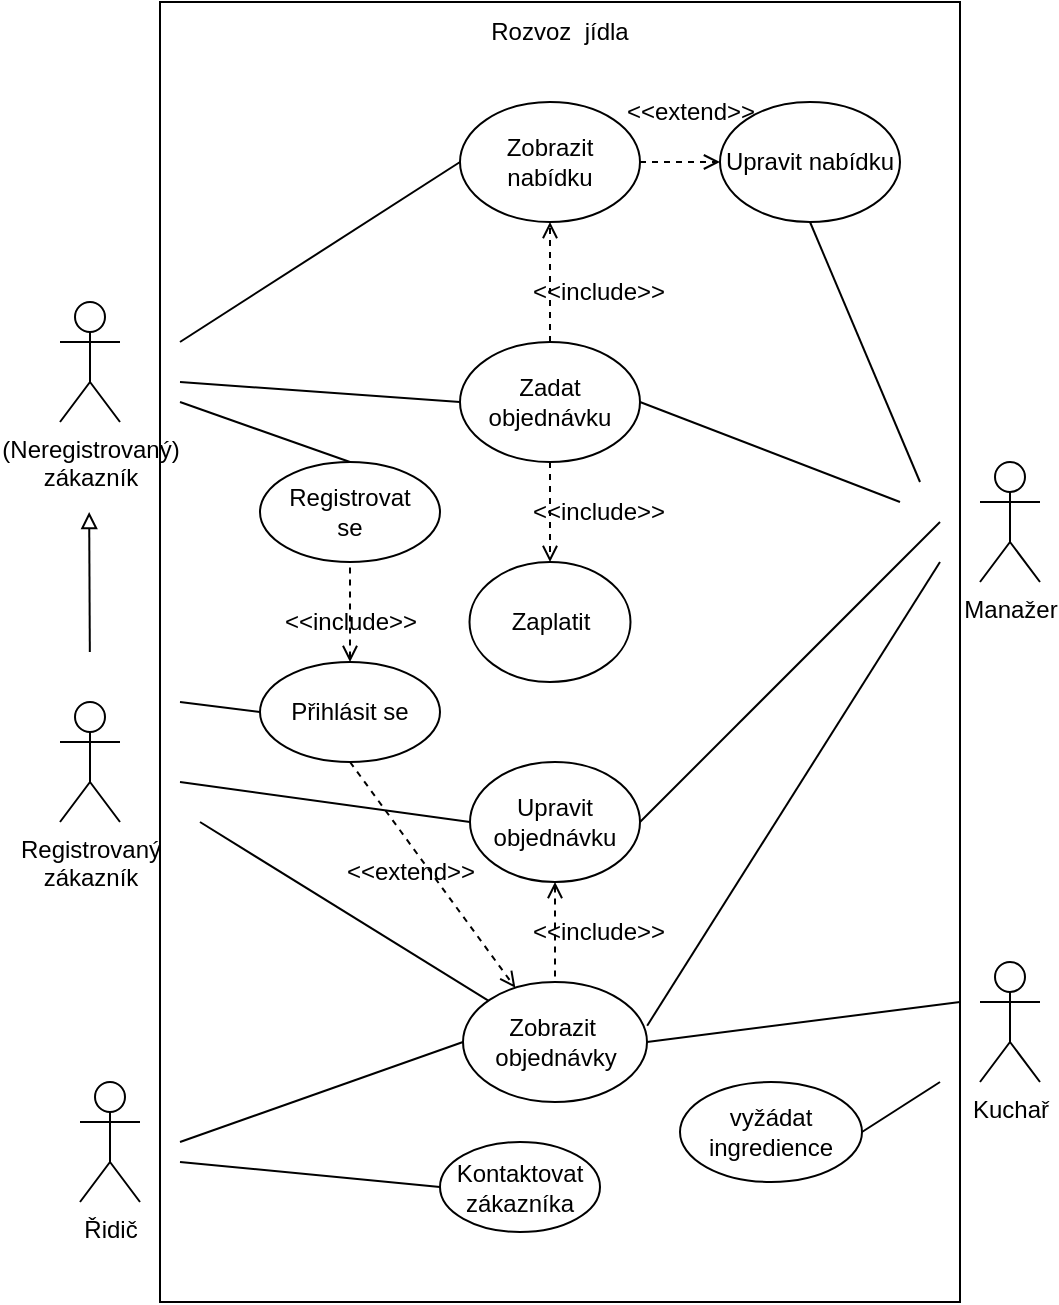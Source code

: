 <mxfile version="20.4.0" type="github" pages="2">
  <diagram id="BBIiStUlL2ajVAzArmHS" name="Stránka-1">
    <mxGraphModel dx="1421" dy="786" grid="1" gridSize="10" guides="1" tooltips="1" connect="1" arrows="1" fold="1" page="1" pageScale="1" pageWidth="827" pageHeight="1169" math="0" shadow="0">
      <root>
        <mxCell id="0" />
        <mxCell id="1" parent="0" />
        <mxCell id="Tn-kjDJWBA5XkUwMTVBB-6" value="Řidič" style="shape=umlActor;verticalLabelPosition=bottom;verticalAlign=top;html=1;outlineConnect=0;" parent="1" vertex="1">
          <mxGeometry x="100" y="610" width="30" height="60" as="geometry" />
        </mxCell>
        <mxCell id="Tn-kjDJWBA5XkUwMTVBB-8" value="Manažer" style="shape=umlActor;verticalLabelPosition=bottom;verticalAlign=top;html=1;outlineConnect=0;" parent="1" vertex="1">
          <mxGeometry x="550" y="300" width="30" height="60" as="geometry" />
        </mxCell>
        <mxCell id="Tn-kjDJWBA5XkUwMTVBB-10" value="Upravit objednávku" style="ellipse;whiteSpace=wrap;html=1;" parent="1" vertex="1">
          <mxGeometry x="295" y="450" width="85" height="60" as="geometry" />
        </mxCell>
        <mxCell id="Tn-kjDJWBA5XkUwMTVBB-11" value="Zadat objednávku" style="ellipse;whiteSpace=wrap;html=1;" parent="1" vertex="1">
          <mxGeometry x="290" y="240" width="90" height="60" as="geometry" />
        </mxCell>
        <mxCell id="Tn-kjDJWBA5XkUwMTVBB-12" value="Zobrazit&amp;nbsp; objednávky" style="ellipse;whiteSpace=wrap;html=1;" parent="1" vertex="1">
          <mxGeometry x="291.5" y="560" width="92" height="60" as="geometry" />
        </mxCell>
        <mxCell id="Tn-kjDJWBA5XkUwMTVBB-13" value="Kuchař" style="shape=umlActor;verticalLabelPosition=bottom;verticalAlign=top;html=1;outlineConnect=0;" parent="1" vertex="1">
          <mxGeometry x="550" y="550" width="30" height="60" as="geometry" />
        </mxCell>
        <mxCell id="Tn-kjDJWBA5XkUwMTVBB-14" value="" style="rounded=0;whiteSpace=wrap;html=1;fillColor=none;" parent="1" vertex="1">
          <mxGeometry x="140" y="70" width="400" height="650" as="geometry" />
        </mxCell>
        <mxCell id="Tn-kjDJWBA5XkUwMTVBB-15" value="Rozvoz&amp;nbsp; jídla" style="text;html=1;strokeColor=none;fillColor=none;align=center;verticalAlign=middle;whiteSpace=wrap;rounded=0;" parent="1" vertex="1">
          <mxGeometry x="287" y="70" width="106" height="30" as="geometry" />
        </mxCell>
        <mxCell id="Tn-kjDJWBA5XkUwMTVBB-20" value="" style="edgeStyle=orthogonalEdgeStyle;rounded=0;orthogonalLoop=1;jettySize=auto;html=1;dashed=1;endArrow=open;endFill=0;exitX=0.5;exitY=0;exitDx=0;exitDy=0;entryX=0.5;entryY=1;entryDx=0;entryDy=0;" parent="1" source="Tn-kjDJWBA5XkUwMTVBB-11" target="Tn-kjDJWBA5XkUwMTVBB-16" edge="1">
          <mxGeometry relative="1" as="geometry">
            <mxPoint x="340" y="310" as="targetPoint" />
          </mxGeometry>
        </mxCell>
        <mxCell id="UM6hMEaKOxLg3gErRFZK-14" style="edgeStyle=orthogonalEdgeStyle;rounded=0;orthogonalLoop=1;jettySize=auto;html=1;exitX=1;exitY=0.5;exitDx=0;exitDy=0;entryX=0;entryY=0.5;entryDx=0;entryDy=0;startArrow=none;startFill=0;endArrow=open;endFill=0;dashed=1;" parent="1" source="Tn-kjDJWBA5XkUwMTVBB-16" target="UM6hMEaKOxLg3gErRFZK-10" edge="1">
          <mxGeometry relative="1" as="geometry" />
        </mxCell>
        <mxCell id="Tn-kjDJWBA5XkUwMTVBB-16" value="Zobrazit nabídku" style="ellipse;whiteSpace=wrap;html=1;fillColor=default;" parent="1" vertex="1">
          <mxGeometry x="290" y="120" width="90" height="60" as="geometry" />
        </mxCell>
        <mxCell id="Tn-kjDJWBA5XkUwMTVBB-18" value="" style="endArrow=none;html=1;rounded=0;entryX=0;entryY=0.5;entryDx=0;entryDy=0;" parent="1" target="Tn-kjDJWBA5XkUwMTVBB-16" edge="1">
          <mxGeometry width="50" height="50" relative="1" as="geometry">
            <mxPoint x="150" y="240" as="sourcePoint" />
            <mxPoint x="210" y="270" as="targetPoint" />
          </mxGeometry>
        </mxCell>
        <mxCell id="Tn-kjDJWBA5XkUwMTVBB-21" value="" style="endArrow=none;html=1;rounded=0;entryX=0;entryY=0.5;entryDx=0;entryDy=0;" parent="1" target="Tn-kjDJWBA5XkUwMTVBB-11" edge="1">
          <mxGeometry width="50" height="50" relative="1" as="geometry">
            <mxPoint x="150" y="260" as="sourcePoint" />
            <mxPoint x="520" y="210" as="targetPoint" />
          </mxGeometry>
        </mxCell>
        <mxCell id="Tn-kjDJWBA5XkUwMTVBB-22" value="" style="endArrow=none;html=1;rounded=0;entryX=0;entryY=0.5;entryDx=0;entryDy=0;" parent="1" target="Tn-kjDJWBA5XkUwMTVBB-12" edge="1">
          <mxGeometry width="50" height="50" relative="1" as="geometry">
            <mxPoint x="150" y="640" as="sourcePoint" />
            <mxPoint x="520" y="210" as="targetPoint" />
          </mxGeometry>
        </mxCell>
        <mxCell id="Tn-kjDJWBA5XkUwMTVBB-23" value="" style="endArrow=none;html=1;rounded=0;exitX=1.001;exitY=0.364;exitDx=0;exitDy=0;exitPerimeter=0;" parent="1" source="Tn-kjDJWBA5XkUwMTVBB-12" edge="1">
          <mxGeometry width="50" height="50" relative="1" as="geometry">
            <mxPoint x="470" y="260" as="sourcePoint" />
            <mxPoint x="530" y="350" as="targetPoint" />
          </mxGeometry>
        </mxCell>
        <mxCell id="Tn-kjDJWBA5XkUwMTVBB-24" value="" style="endArrow=none;html=1;rounded=0;entryX=1;entryY=0.5;entryDx=0;entryDy=0;" parent="1" target="Tn-kjDJWBA5XkUwMTVBB-12" edge="1">
          <mxGeometry width="50" height="50" relative="1" as="geometry">
            <mxPoint x="540" y="570" as="sourcePoint" />
            <mxPoint x="520" y="210" as="targetPoint" />
          </mxGeometry>
        </mxCell>
        <mxCell id="Tn-kjDJWBA5XkUwMTVBB-25" value="(Neregistrovaný)&lt;br&gt;zákazník" style="shape=umlActor;verticalLabelPosition=bottom;verticalAlign=top;html=1;outlineConnect=0;fillColor=default;" parent="1" vertex="1">
          <mxGeometry x="90" y="220" width="30" height="60" as="geometry" />
        </mxCell>
        <mxCell id="Tn-kjDJWBA5XkUwMTVBB-26" value="Registrovaný &lt;br&gt;zákazník" style="shape=umlActor;verticalLabelPosition=bottom;verticalAlign=top;html=1;outlineConnect=0;fillColor=default;" parent="1" vertex="1">
          <mxGeometry x="90" y="420" width="30" height="60" as="geometry" />
        </mxCell>
        <mxCell id="Tn-kjDJWBA5XkUwMTVBB-27" value="" style="endArrow=block;html=1;rounded=0;endFill=0;" parent="1" edge="1">
          <mxGeometry width="50" height="50" relative="1" as="geometry">
            <mxPoint x="104.92" y="395" as="sourcePoint" />
            <mxPoint x="104.58" y="325" as="targetPoint" />
            <Array as="points" />
          </mxGeometry>
        </mxCell>
        <mxCell id="Tn-kjDJWBA5XkUwMTVBB-28" value="Zaplatit" style="ellipse;whiteSpace=wrap;html=1;fillColor=default;" parent="1" vertex="1">
          <mxGeometry x="294.75" y="350" width="80.5" height="60" as="geometry" />
        </mxCell>
        <mxCell id="Tn-kjDJWBA5XkUwMTVBB-29" value="" style="endArrow=open;html=1;rounded=0;entryX=0.5;entryY=0;entryDx=0;entryDy=0;exitX=0.5;exitY=1;exitDx=0;exitDy=0;dashed=1;endFill=0;" parent="1" source="Tn-kjDJWBA5XkUwMTVBB-11" target="Tn-kjDJWBA5XkUwMTVBB-28" edge="1">
          <mxGeometry width="50" height="50" relative="1" as="geometry">
            <mxPoint x="320" y="380" as="sourcePoint" />
            <mxPoint x="370" y="330" as="targetPoint" />
          </mxGeometry>
        </mxCell>
        <mxCell id="Tn-kjDJWBA5XkUwMTVBB-30" value="&amp;lt;&amp;lt;include&amp;gt;&amp;gt;" style="text;html=1;align=center;verticalAlign=middle;resizable=0;points=[];autosize=1;strokeColor=none;fillColor=none;" parent="1" vertex="1">
          <mxGeometry x="313.5" y="310" width="90" height="30" as="geometry" />
        </mxCell>
        <mxCell id="Tn-kjDJWBA5XkUwMTVBB-31" value="&amp;lt;&amp;lt;include&amp;gt;&amp;gt;" style="text;html=1;align=center;verticalAlign=middle;resizable=0;points=[];autosize=1;strokeColor=none;fillColor=none;" parent="1" vertex="1">
          <mxGeometry x="313.5" y="200" width="90" height="30" as="geometry" />
        </mxCell>
        <mxCell id="Tn-kjDJWBA5XkUwMTVBB-32" value="Přihlásit se" style="ellipse;whiteSpace=wrap;html=1;fillColor=default;" parent="1" vertex="1">
          <mxGeometry x="190" y="400" width="90" height="50" as="geometry" />
        </mxCell>
        <mxCell id="Tn-kjDJWBA5XkUwMTVBB-33" value="" style="endArrow=none;html=1;rounded=0;endFill=0;" parent="1" target="Tn-kjDJWBA5XkUwMTVBB-12" edge="1">
          <mxGeometry width="50" height="50" relative="1" as="geometry">
            <mxPoint x="160" y="480" as="sourcePoint" />
            <mxPoint x="320" y="190" as="targetPoint" />
            <Array as="points" />
          </mxGeometry>
        </mxCell>
        <mxCell id="Tn-kjDJWBA5XkUwMTVBB-34" value="vyžádat ingredience" style="ellipse;whiteSpace=wrap;html=1;fillColor=default;" parent="1" vertex="1">
          <mxGeometry x="400" y="610" width="91" height="50" as="geometry" />
        </mxCell>
        <mxCell id="Tn-kjDJWBA5XkUwMTVBB-35" value="" style="endArrow=none;html=1;rounded=0;exitX=1;exitY=0.5;exitDx=0;exitDy=0;" parent="1" source="Tn-kjDJWBA5XkUwMTVBB-34" edge="1">
          <mxGeometry width="50" height="50" relative="1" as="geometry">
            <mxPoint x="320" y="280" as="sourcePoint" />
            <mxPoint x="530" y="610" as="targetPoint" />
          </mxGeometry>
        </mxCell>
        <mxCell id="Tn-kjDJWBA5XkUwMTVBB-37" value="&amp;lt;&amp;lt;include&amp;gt;&amp;gt;" style="text;html=1;align=center;verticalAlign=middle;resizable=0;points=[];autosize=1;strokeColor=none;fillColor=none;" parent="1" vertex="1">
          <mxGeometry x="313.5" y="520" width="90" height="30" as="geometry" />
        </mxCell>
        <mxCell id="Tn-kjDJWBA5XkUwMTVBB-39" value="" style="edgeStyle=orthogonalEdgeStyle;rounded=0;orthogonalLoop=1;jettySize=auto;html=1;dashed=1;endArrow=none;endFill=0;exitX=0.5;exitY=1;exitDx=0;exitDy=0;entryX=0.5;entryY=0;entryDx=0;entryDy=0;startArrow=open;startFill=0;" parent="1" source="Tn-kjDJWBA5XkUwMTVBB-10" target="Tn-kjDJWBA5XkUwMTVBB-12" edge="1">
          <mxGeometry relative="1" as="geometry">
            <mxPoint x="380" y="330" as="sourcePoint" />
            <mxPoint x="380" y="290" as="targetPoint" />
          </mxGeometry>
        </mxCell>
        <mxCell id="Tn-kjDJWBA5XkUwMTVBB-41" value="" style="endArrow=none;html=1;rounded=0;exitX=0;exitY=0.5;exitDx=0;exitDy=0;" parent="1" source="Tn-kjDJWBA5XkUwMTVBB-10" edge="1">
          <mxGeometry width="50" height="50" relative="1" as="geometry">
            <mxPoint x="280" y="470" as="sourcePoint" />
            <mxPoint x="150" y="460" as="targetPoint" />
          </mxGeometry>
        </mxCell>
        <mxCell id="Tn-kjDJWBA5XkUwMTVBB-43" value="Registrovat&lt;br&gt;se" style="ellipse;whiteSpace=wrap;html=1;fillColor=default;" parent="1" vertex="1">
          <mxGeometry x="190" y="300" width="90" height="50" as="geometry" />
        </mxCell>
        <mxCell id="Tn-kjDJWBA5XkUwMTVBB-44" value="" style="endArrow=none;html=1;rounded=0;exitX=1;exitY=0.5;exitDx=0;exitDy=0;" parent="1" source="Tn-kjDJWBA5XkUwMTVBB-10" edge="1">
          <mxGeometry width="50" height="50" relative="1" as="geometry">
            <mxPoint x="470" y="430" as="sourcePoint" />
            <mxPoint x="530" y="330" as="targetPoint" />
          </mxGeometry>
        </mxCell>
        <mxCell id="UM6hMEaKOxLg3gErRFZK-1" value="" style="endArrow=none;html=1;rounded=0;entryX=0;entryY=0.5;entryDx=0;entryDy=0;" parent="1" target="Tn-kjDJWBA5XkUwMTVBB-32" edge="1">
          <mxGeometry width="50" height="50" relative="1" as="geometry">
            <mxPoint x="150" y="420" as="sourcePoint" />
            <mxPoint x="260" y="410" as="targetPoint" />
          </mxGeometry>
        </mxCell>
        <mxCell id="UM6hMEaKOxLg3gErRFZK-2" value="" style="endArrow=none;html=1;rounded=0;entryX=0.5;entryY=0;entryDx=0;entryDy=0;" parent="1" target="Tn-kjDJWBA5XkUwMTVBB-43" edge="1">
          <mxGeometry width="50" height="50" relative="1" as="geometry">
            <mxPoint x="150" y="270" as="sourcePoint" />
            <mxPoint x="260" y="410" as="targetPoint" />
          </mxGeometry>
        </mxCell>
        <mxCell id="UM6hMEaKOxLg3gErRFZK-3" value="" style="endArrow=none;html=1;rounded=0;entryX=0.5;entryY=1;entryDx=0;entryDy=0;exitX=0.5;exitY=0;exitDx=0;exitDy=0;endFill=0;dashed=1;startArrow=open;startFill=0;" parent="1" source="Tn-kjDJWBA5XkUwMTVBB-32" target="Tn-kjDJWBA5XkUwMTVBB-43" edge="1">
          <mxGeometry width="50" height="50" relative="1" as="geometry">
            <mxPoint x="210" y="520" as="sourcePoint" />
            <mxPoint x="260" y="470" as="targetPoint" />
          </mxGeometry>
        </mxCell>
        <mxCell id="UM6hMEaKOxLg3gErRFZK-4" value="&amp;lt;&amp;lt;include&amp;gt;&amp;gt;" style="text;html=1;align=center;verticalAlign=middle;resizable=0;points=[];autosize=1;strokeColor=none;fillColor=none;" parent="1" vertex="1">
          <mxGeometry x="190" y="365" width="90" height="30" as="geometry" />
        </mxCell>
        <mxCell id="UM6hMEaKOxLg3gErRFZK-5" value="" style="endArrow=none;html=1;rounded=0;entryX=0;entryY=0.5;entryDx=0;entryDy=0;" parent="1" target="UM6hMEaKOxLg3gErRFZK-8" edge="1">
          <mxGeometry width="50" height="50" relative="1" as="geometry">
            <mxPoint x="150" y="650" as="sourcePoint" />
            <mxPoint x="110" y="450" as="targetPoint" />
          </mxGeometry>
        </mxCell>
        <mxCell id="UM6hMEaKOxLg3gErRFZK-8" value="Kontaktovat&lt;br&gt;zákazníka" style="ellipse;whiteSpace=wrap;html=1;fillColor=default;" parent="1" vertex="1">
          <mxGeometry x="280" y="640" width="80" height="45" as="geometry" />
        </mxCell>
        <mxCell id="UM6hMEaKOxLg3gErRFZK-10" value="Upravit nabídku" style="ellipse;whiteSpace=wrap;html=1;fillColor=default;" parent="1" vertex="1">
          <mxGeometry x="420" y="120" width="90" height="60" as="geometry" />
        </mxCell>
        <mxCell id="UM6hMEaKOxLg3gErRFZK-12" value="" style="endArrow=none;html=1;rounded=0;entryX=0.5;entryY=1;entryDx=0;entryDy=0;" parent="1" target="UM6hMEaKOxLg3gErRFZK-10" edge="1">
          <mxGeometry width="50" height="50" relative="1" as="geometry">
            <mxPoint x="520" y="310" as="sourcePoint" />
            <mxPoint x="390" y="280" as="targetPoint" />
          </mxGeometry>
        </mxCell>
        <mxCell id="UM6hMEaKOxLg3gErRFZK-15" value="" style="endArrow=none;html=1;rounded=0;exitX=1;exitY=0.5;exitDx=0;exitDy=0;" parent="1" source="Tn-kjDJWBA5XkUwMTVBB-11" edge="1">
          <mxGeometry width="50" height="50" relative="1" as="geometry">
            <mxPoint x="410" y="320" as="sourcePoint" />
            <mxPoint x="510" y="320" as="targetPoint" />
          </mxGeometry>
        </mxCell>
        <mxCell id="UM6hMEaKOxLg3gErRFZK-16" value="&amp;lt;&amp;lt;extend&amp;gt;&amp;gt;" style="text;html=1;align=center;verticalAlign=middle;resizable=0;points=[];autosize=1;strokeColor=none;fillColor=none;" parent="1" vertex="1">
          <mxGeometry x="360" y="110" width="90" height="30" as="geometry" />
        </mxCell>
        <mxCell id="UM6hMEaKOxLg3gErRFZK-17" value="" style="endArrow=open;html=1;rounded=0;exitX=0.5;exitY=1;exitDx=0;exitDy=0;dashed=1;endFill=0;" parent="1" source="Tn-kjDJWBA5XkUwMTVBB-32" target="Tn-kjDJWBA5XkUwMTVBB-12" edge="1">
          <mxGeometry width="50" height="50" relative="1" as="geometry">
            <mxPoint x="60" y="490" as="sourcePoint" />
            <mxPoint x="110" y="440" as="targetPoint" />
          </mxGeometry>
        </mxCell>
        <mxCell id="UM6hMEaKOxLg3gErRFZK-18" value="&amp;lt;&amp;lt;extend&amp;gt;&amp;gt;" style="text;html=1;align=center;verticalAlign=middle;resizable=0;points=[];autosize=1;strokeColor=none;fillColor=none;" parent="1" vertex="1">
          <mxGeometry x="220" y="490" width="90" height="30" as="geometry" />
        </mxCell>
      </root>
    </mxGraphModel>
  </diagram>
  <diagram id="wSAdHHrYpRNYVLhNYjV-" name="Stránka-2">
    <mxGraphModel dx="765" dy="1323" grid="1" gridSize="10" guides="1" tooltips="1" connect="1" arrows="1" fold="1" page="1" pageScale="1" pageWidth="827" pageHeight="1169" math="0" shadow="0">
      <root>
        <mxCell id="0" />
        <mxCell id="1" parent="0" />
        <mxCell id="YDcNChPPdXCtyEs3bifl-2" value="" style="ellipse;html=1;shape=startState;fillColor=#000000;strokeColor=#ff0000;" vertex="1" parent="1">
          <mxGeometry x="205" y="70" width="30" height="30" as="geometry" />
        </mxCell>
        <mxCell id="YDcNChPPdXCtyEs3bifl-3" value="" style="edgeStyle=orthogonalEdgeStyle;html=1;verticalAlign=bottom;endArrow=open;endSize=8;strokeColor=#000000;rounded=0;" edge="1" source="YDcNChPPdXCtyEs3bifl-2" parent="1">
          <mxGeometry relative="1" as="geometry">
            <mxPoint x="220" y="150" as="targetPoint" />
          </mxGeometry>
        </mxCell>
        <mxCell id="xgwh2vvci_COlWotKHWu-8" value="" style="edgeStyle=orthogonalEdgeStyle;rounded=0;orthogonalLoop=1;jettySize=auto;html=1;strokeColor=#000000;endArrow=open;endFill=0;" edge="1" parent="1" source="xgwh2vvci_COlWotKHWu-1" target="xgwh2vvci_COlWotKHWu-3">
          <mxGeometry relative="1" as="geometry" />
        </mxCell>
        <mxCell id="xgwh2vvci_COlWotKHWu-1" value="Vybrat jídlo &lt;br&gt;z nabídky" style="rounded=1;whiteSpace=wrap;html=1;" vertex="1" parent="1">
          <mxGeometry x="160" y="210" width="120" height="60" as="geometry" />
        </mxCell>
        <mxCell id="xgwh2vvci_COlWotKHWu-2" value="vložit do košíku" style="rounded=1;whiteSpace=wrap;html=1;" vertex="1" parent="1">
          <mxGeometry x="160" y="310" width="120" height="60" as="geometry" />
        </mxCell>
        <mxCell id="xgwh2vvci_COlWotKHWu-4" style="edgeStyle=orthogonalEdgeStyle;rounded=0;orthogonalLoop=1;jettySize=auto;html=1;entryX=0.98;entryY=0.533;entryDx=0;entryDy=0;entryPerimeter=0;endArrow=open;endFill=0;exitX=1.02;exitY=0.5;exitDx=0;exitDy=0;exitPerimeter=0;" edge="1" parent="1" source="xgwh2vvci_COlWotKHWu-3" target="xgwh2vvci_COlWotKHWu-6">
          <mxGeometry relative="1" as="geometry">
            <mxPoint x="355" y="230" as="targetPoint" />
            <mxPoint x="295" y="440" as="sourcePoint" />
            <Array as="points">
              <mxPoint x="325" y="425" />
              <mxPoint x="325" y="166" />
            </Array>
          </mxGeometry>
        </mxCell>
        <mxCell id="M1HCvH-t6E3m2uuqsKD6-2" value="" style="edgeStyle=orthogonalEdgeStyle;rounded=0;orthogonalLoop=1;jettySize=auto;html=1;strokeColor=#000000;endArrow=open;endFill=0;" edge="1" parent="1" source="xgwh2vvci_COlWotKHWu-3" target="M1HCvH-t6E3m2uuqsKD6-1">
          <mxGeometry relative="1" as="geometry" />
        </mxCell>
        <mxCell id="xgwh2vvci_COlWotKHWu-3" value="" style="html=1;whiteSpace=wrap;aspect=fixed;shape=isoRectangle;" vertex="1" parent="1">
          <mxGeometry x="195" y="410" width="50" height="30" as="geometry" />
        </mxCell>
        <mxCell id="xgwh2vvci_COlWotKHWu-7" value="" style="edgeStyle=orthogonalEdgeStyle;rounded=0;orthogonalLoop=1;jettySize=auto;html=1;strokeColor=#000000;endArrow=open;endFill=0;entryX=0.5;entryY=0;entryDx=0;entryDy=0;" edge="1" parent="1" source="xgwh2vvci_COlWotKHWu-6" target="xgwh2vvci_COlWotKHWu-1">
          <mxGeometry relative="1" as="geometry" />
        </mxCell>
        <mxCell id="xgwh2vvci_COlWotKHWu-6" value="" style="html=1;whiteSpace=wrap;aspect=fixed;shape=isoRectangle;" vertex="1" parent="1">
          <mxGeometry x="195" y="150" width="50" height="30" as="geometry" />
        </mxCell>
        <mxCell id="ghDop7p9r0jA3WxHAAPp-1" style="edgeStyle=orthogonalEdgeStyle;rounded=0;orthogonalLoop=1;jettySize=auto;html=1;entryX=0;entryY=0.5;entryDx=0;entryDy=0;strokeColor=#000000;endArrow=open;endFill=0;" edge="1" parent="1" source="M1HCvH-t6E3m2uuqsKD6-1" target="A-yWMIWwjpLAavj9Cs7R-1">
          <mxGeometry relative="1" as="geometry" />
        </mxCell>
        <mxCell id="M1HCvH-t6E3m2uuqsKD6-1" value="Zaplatit objednávku" style="rounded=1;whiteSpace=wrap;html=1;" vertex="1" parent="1">
          <mxGeometry x="160" y="470" width="120" height="60" as="geometry" />
        </mxCell>
        <mxCell id="ghDop7p9r0jA3WxHAAPp-3" value="" style="edgeStyle=orthogonalEdgeStyle;rounded=0;orthogonalLoop=1;jettySize=auto;html=1;strokeColor=#000000;endArrow=open;endFill=0;" edge="1" parent="1" source="A-yWMIWwjpLAavj9Cs7R-1" target="ghDop7p9r0jA3WxHAAPp-2">
          <mxGeometry relative="1" as="geometry" />
        </mxCell>
        <mxCell id="A-yWMIWwjpLAavj9Cs7R-1" value="Zobrazit objednávku" style="rounded=1;whiteSpace=wrap;html=1;" vertex="1" parent="1">
          <mxGeometry x="415" y="470" width="120" height="60" as="geometry" />
        </mxCell>
        <mxCell id="ghDop7p9r0jA3WxHAAPp-5" style="edgeStyle=orthogonalEdgeStyle;rounded=0;orthogonalLoop=1;jettySize=auto;html=1;entryX=0.5;entryY=0;entryDx=0;entryDy=0;strokeColor=#000000;endArrow=open;endFill=0;" edge="1" parent="1" source="ghDop7p9r0jA3WxHAAPp-2" target="ghDop7p9r0jA3WxHAAPp-4">
          <mxGeometry relative="1" as="geometry" />
        </mxCell>
        <mxCell id="ghDop7p9r0jA3WxHAAPp-2" value="Uvařit" style="rounded=1;whiteSpace=wrap;html=1;" vertex="1" parent="1">
          <mxGeometry x="415" y="560" width="120" height="60" as="geometry" />
        </mxCell>
        <mxCell id="ghDop7p9r0jA3WxHAAPp-7" style="edgeStyle=orthogonalEdgeStyle;rounded=0;orthogonalLoop=1;jettySize=auto;html=1;entryX=0;entryY=0.5;entryDx=0;entryDy=0;strokeColor=#000000;endArrow=open;endFill=0;" edge="1" parent="1" source="ghDop7p9r0jA3WxHAAPp-4" target="ghDop7p9r0jA3WxHAAPp-6">
          <mxGeometry relative="1" as="geometry" />
        </mxCell>
        <mxCell id="ghDop7p9r0jA3WxHAAPp-4" value="Předat řidiči" style="rounded=1;whiteSpace=wrap;html=1;" vertex="1" parent="1">
          <mxGeometry x="415" y="650" width="120" height="60" as="geometry" />
        </mxCell>
        <mxCell id="ghDop7p9r0jA3WxHAAPp-9" value="" style="edgeStyle=orthogonalEdgeStyle;rounded=0;orthogonalLoop=1;jettySize=auto;html=1;strokeColor=#000000;endArrow=open;endFill=0;" edge="1" parent="1" source="ghDop7p9r0jA3WxHAAPp-6" target="ghDop7p9r0jA3WxHAAPp-8">
          <mxGeometry relative="1" as="geometry" />
        </mxCell>
        <mxCell id="ghDop7p9r0jA3WxHAAPp-6" value="Zobrazit objednávku" style="rounded=1;whiteSpace=wrap;html=1;" vertex="1" parent="1">
          <mxGeometry x="602" y="650" width="120" height="60" as="geometry" />
        </mxCell>
        <mxCell id="ghDop7p9r0jA3WxHAAPp-11" style="edgeStyle=orthogonalEdgeStyle;rounded=0;orthogonalLoop=1;jettySize=auto;html=1;strokeColor=#000000;endArrow=open;endFill=0;" edge="1" parent="1" source="ghDop7p9r0jA3WxHAAPp-8" target="ghDop7p9r0jA3WxHAAPp-10">
          <mxGeometry relative="1" as="geometry" />
        </mxCell>
        <mxCell id="ghDop7p9r0jA3WxHAAPp-8" value="Doručit" style="rounded=1;whiteSpace=wrap;html=1;" vertex="1" parent="1">
          <mxGeometry x="602" y="740" width="120" height="60" as="geometry" />
        </mxCell>
        <mxCell id="ghDop7p9r0jA3WxHAAPp-10" value="" style="ellipse;html=1;shape=endState;fillColor=#000000;strokeColor=#ff0000;" vertex="1" parent="1">
          <mxGeometry x="647" y="830" width="30" height="30" as="geometry" />
        </mxCell>
        <mxCell id="ghDop7p9r0jA3WxHAAPp-13" value="" style="ellipse;html=1;shape=startState;fillColor=#000000;strokeColor=#ff0000;" vertex="1" parent="1">
          <mxGeometry x="460" y="85" width="30" height="30" as="geometry" />
        </mxCell>
        <mxCell id="ghDop7p9r0jA3WxHAAPp-14" value="" style="edgeStyle=orthogonalEdgeStyle;html=1;verticalAlign=bottom;endArrow=open;endSize=8;strokeColor=#ff0000;rounded=0;" edge="1" source="ghDop7p9r0jA3WxHAAPp-13" parent="1">
          <mxGeometry relative="1" as="geometry">
            <mxPoint x="475" y="175" as="targetPoint" />
          </mxGeometry>
        </mxCell>
        <mxCell id="ghDop7p9r0jA3WxHAAPp-17" value="" style="edgeStyle=orthogonalEdgeStyle;rounded=0;orthogonalLoop=1;jettySize=auto;html=1;strokeColor=#000000;endArrow=open;endFill=0;" edge="1" parent="1" source="ghDop7p9r0jA3WxHAAPp-15" target="ghDop7p9r0jA3WxHAAPp-16">
          <mxGeometry relative="1" as="geometry" />
        </mxCell>
        <mxCell id="ghDop7p9r0jA3WxHAAPp-15" value="Zadat objednávku na dovoz ingrediencí" style="rounded=1;whiteSpace=wrap;html=1;" vertex="1" parent="1">
          <mxGeometry x="415" y="175" width="120" height="60" as="geometry" />
        </mxCell>
        <mxCell id="ghDop7p9r0jA3WxHAAPp-19" value="" style="edgeStyle=orthogonalEdgeStyle;rounded=0;orthogonalLoop=1;jettySize=auto;html=1;strokeColor=#000000;endArrow=open;endFill=0;" edge="1" parent="1" source="ghDop7p9r0jA3WxHAAPp-16" target="ghDop7p9r0jA3WxHAAPp-18">
          <mxGeometry relative="1" as="geometry" />
        </mxCell>
        <mxCell id="ghDop7p9r0jA3WxHAAPp-16" value="Zobrazit objednávku" style="rounded=1;whiteSpace=wrap;html=1;" vertex="1" parent="1">
          <mxGeometry x="600" y="175" width="120" height="60" as="geometry" />
        </mxCell>
        <mxCell id="ghDop7p9r0jA3WxHAAPp-21" value="" style="edgeStyle=orthogonalEdgeStyle;rounded=0;orthogonalLoop=1;jettySize=auto;html=1;strokeColor=#000000;endArrow=open;endFill=0;" edge="1" parent="1" source="ghDop7p9r0jA3WxHAAPp-18" target="ghDop7p9r0jA3WxHAAPp-20">
          <mxGeometry relative="1" as="geometry" />
        </mxCell>
        <mxCell id="ghDop7p9r0jA3WxHAAPp-18" value="doručit" style="rounded=1;whiteSpace=wrap;html=1;" vertex="1" parent="1">
          <mxGeometry x="600" y="265" width="120" height="60" as="geometry" />
        </mxCell>
        <mxCell id="ghDop7p9r0jA3WxHAAPp-20" value="" style="ellipse;html=1;shape=endState;fillColor=#000000;strokeColor=#ff0000;" vertex="1" parent="1">
          <mxGeometry x="645" y="365" width="30" height="30" as="geometry" />
        </mxCell>
        <mxCell id="ghDop7p9r0jA3WxHAAPp-24" value="&lt;p style=&quot;margin:0px;margin-top:4px;text-align:center;&quot;&gt;&lt;br&gt;&lt;b&gt;Zákazník&lt;/b&gt;&lt;/p&gt;" style="verticalAlign=top;align=left;overflow=fill;fontSize=12;fontFamily=Helvetica;html=1;fillColor=none;" vertex="1" parent="1">
          <mxGeometry x="140" y="40" width="215" height="830" as="geometry" />
        </mxCell>
        <mxCell id="ghDop7p9r0jA3WxHAAPp-25" value="&lt;p style=&quot;margin:0px;margin-top:4px;text-align:center;&quot;&gt;&lt;br&gt;&lt;b&gt;kuchař&lt;/b&gt;&lt;/p&gt;" style="verticalAlign=top;align=left;overflow=fill;fontSize=12;fontFamily=Helvetica;html=1;fillColor=none;" vertex="1" parent="1">
          <mxGeometry x="355" y="40" width="215" height="830" as="geometry" />
        </mxCell>
        <mxCell id="ghDop7p9r0jA3WxHAAPp-26" value="&lt;p style=&quot;margin:0px;margin-top:4px;text-align:center;&quot;&gt;&lt;br&gt;&lt;b&gt;řidič&lt;/b&gt;&lt;/p&gt;" style="verticalAlign=top;align=left;overflow=fill;fontSize=12;fontFamily=Helvetica;html=1;fillColor=none;" vertex="1" parent="1">
          <mxGeometry x="570" y="40" width="215" height="830" as="geometry" />
        </mxCell>
        <mxCell id="ghDop7p9r0jA3WxHAAPp-28" value="" style="rounded=1;whiteSpace=wrap;html=1;fillColor=none;dashed=1;" vertex="1" parent="1">
          <mxGeometry x="380" y="130" width="390" height="300" as="geometry" />
        </mxCell>
        <mxCell id="ghDop7p9r0jA3WxHAAPp-29" value="Vložit další?" style="text;html=1;strokeColor=none;fillColor=none;align=center;verticalAlign=middle;whiteSpace=wrap;rounded=0;dashed=1;" vertex="1" parent="1">
          <mxGeometry x="235" y="395" width="60" height="30" as="geometry" />
        </mxCell>
      </root>
    </mxGraphModel>
  </diagram>
</mxfile>
